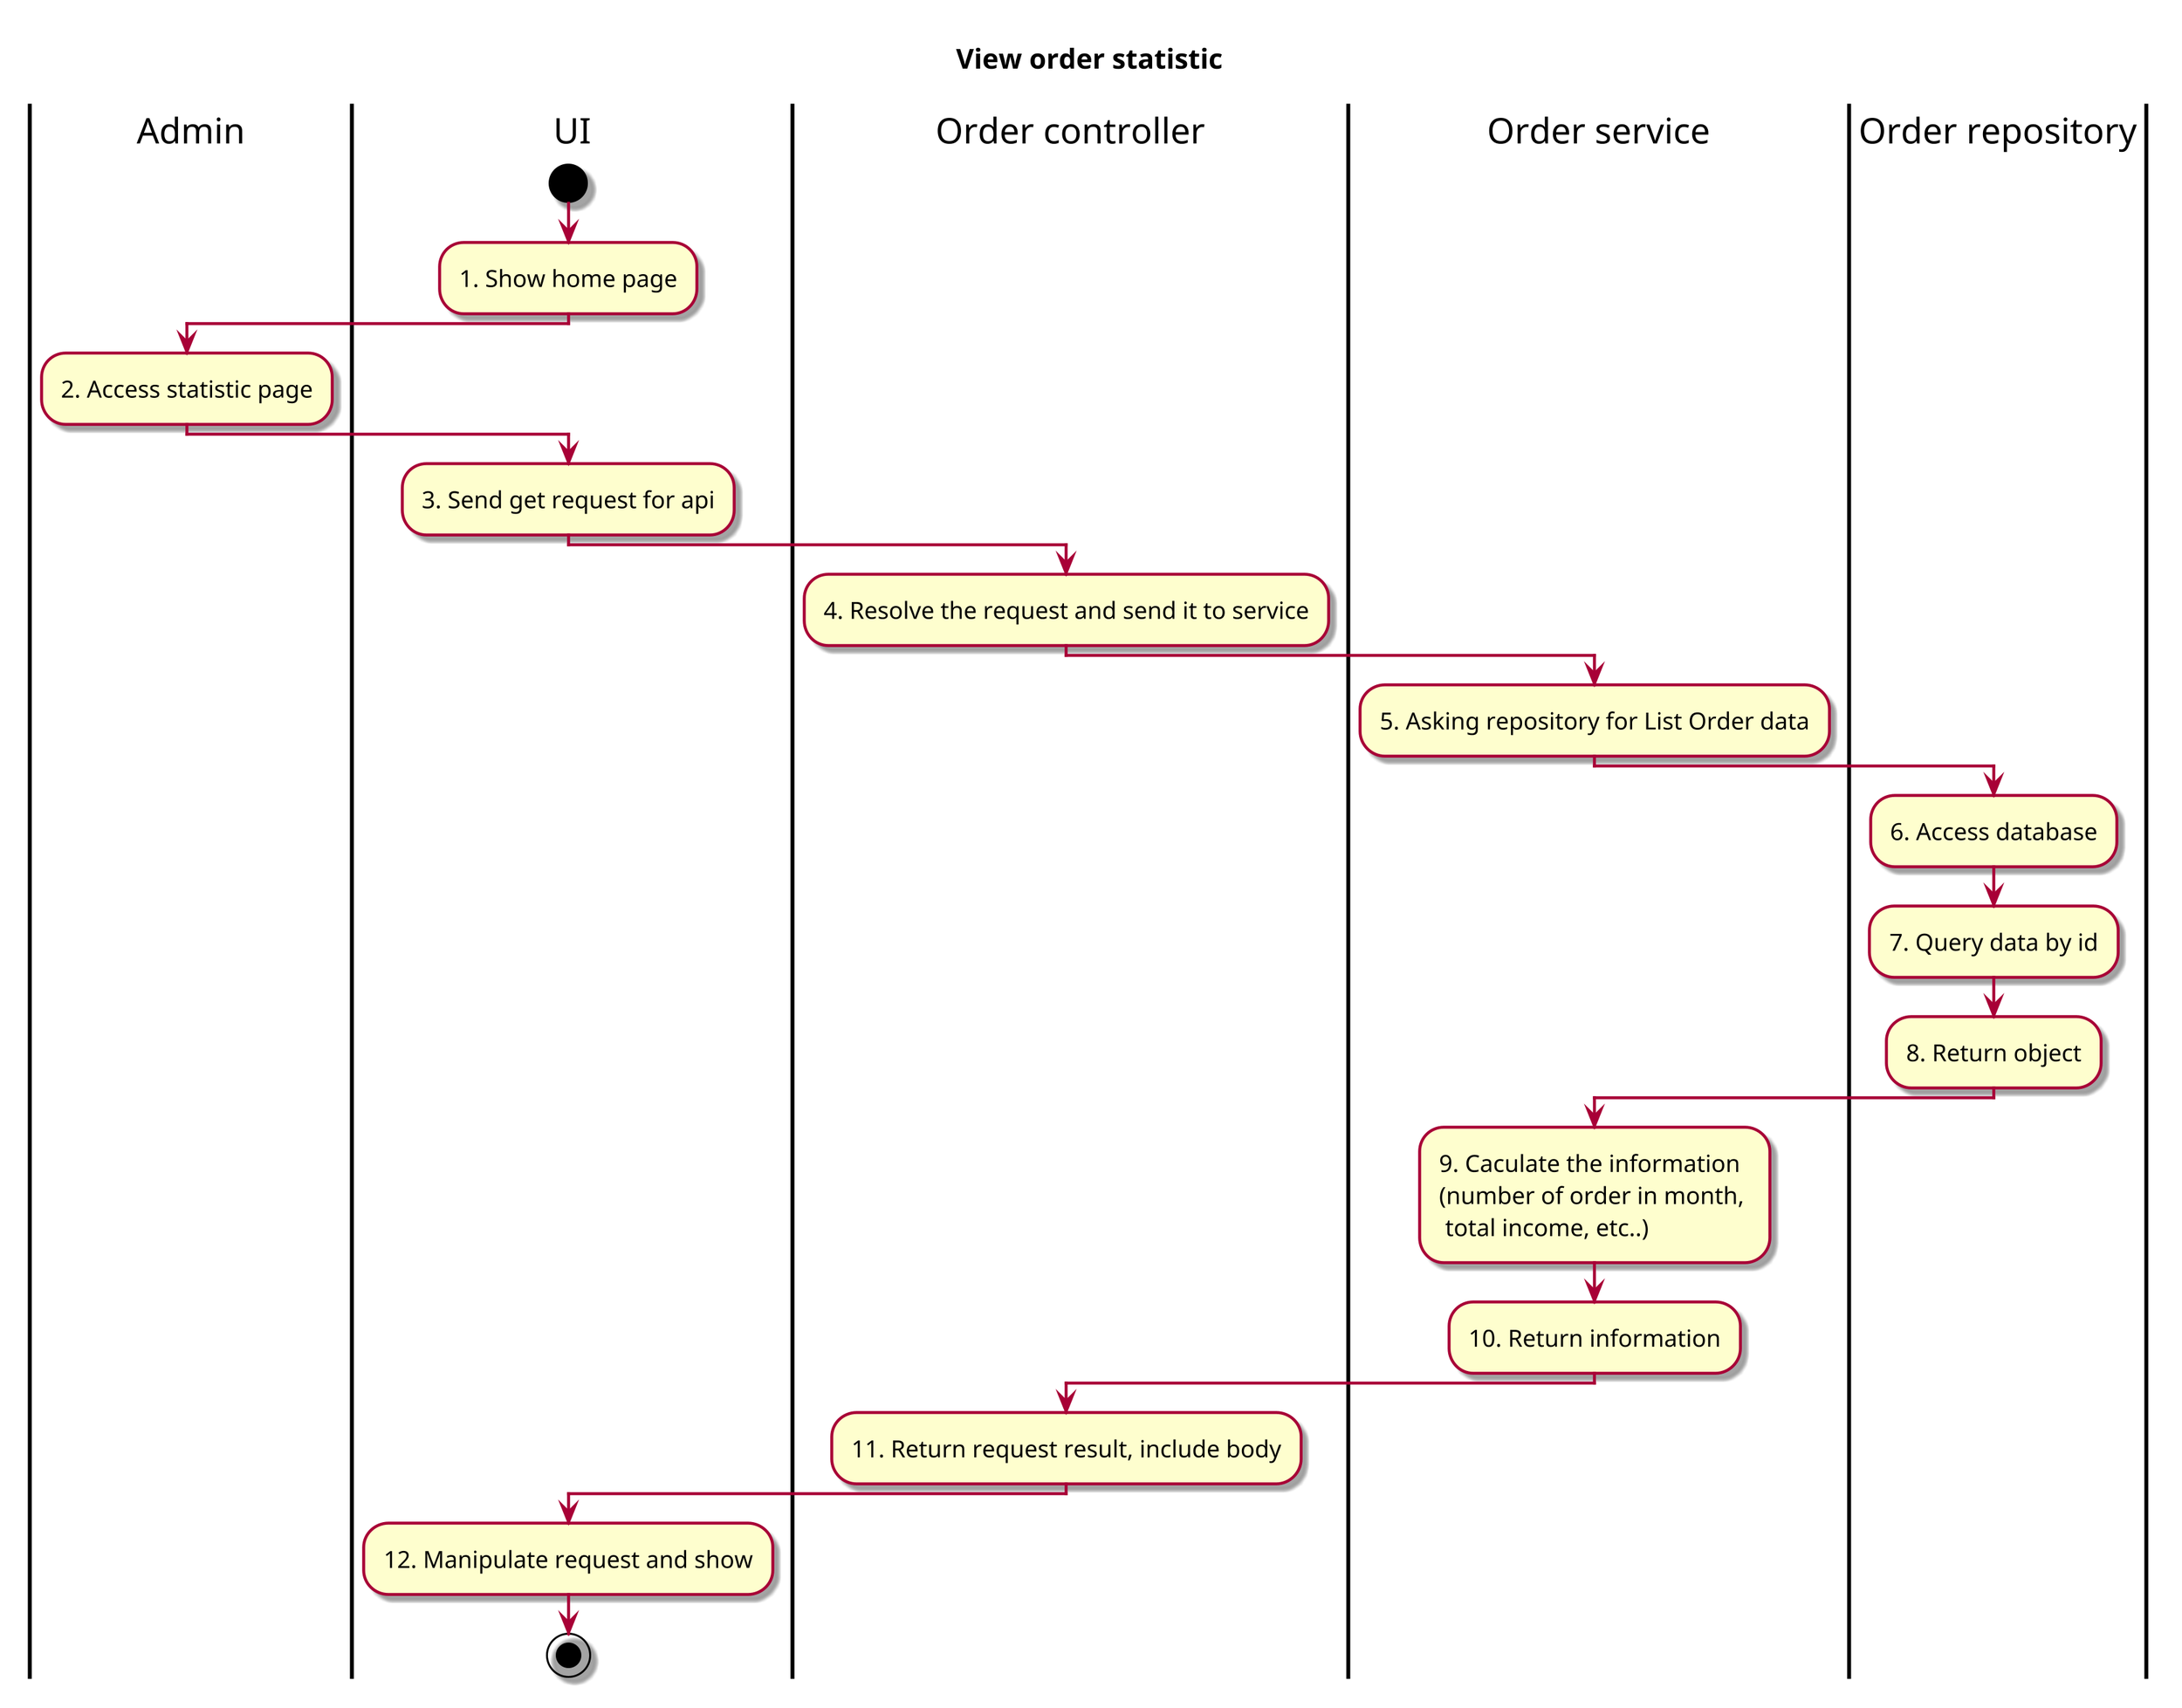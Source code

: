 @startuml ActView order statistic
skin rose
!pragma useVerticalIf on
scale 3

title "View order statistic"

|Admin|
|UI|
start
    :1. Show home page;
    |Admin|
    :2. Access statistic page;
    |UI|
    :3. Send get request for api;
    |Order controller|
    :4. Resolve the request and send it to service;
    |Order service|
    :5. Asking repository for List Order data;
    |Order repository|
    :6. Access database;
    :7. Query data by id;
    :8. Return object;
    |Order service|
    :9. Caculate the information \n(number of order in month, \n total income, etc..);
    :10. Return information;
    |Order controller|
    :11. Return request result, include body;
    |UI|
    :12. Manipulate request and show;
stop




@enduml